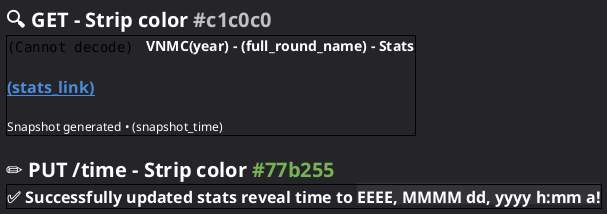 @startsalt match
	<style>
		saltDiagram {
			BackgroundColor #242429
		}
	</style>
	{
		= <color:#ffffff>🔍 GET - Strip color <color:#c1c0c0><size:16>#c1c0c0
		{+
			<img:../logo.png>    <b><color:#ffffff><size:14>VNMC(year) - (full_round_name) - Stats
			.
			<b><color:#4c8cda><size:16>__(stats_link)__
			.
			<color:#ffffff><size:12>Snapshot generated • (snapshot_time)
		}
		.
		= <color:#ffffff>✏️ PUT /time - Strip color <color:#77b255><size:16>#77b255
		{+
			<b><color:#ffffff><size:16>✅ Successfully updated stats reveal time to <back:#323336>EEEE, MMMM dd, yyyy h:mm a!
		}
	}
@endsalt